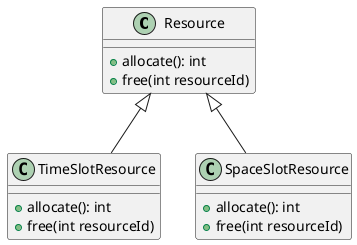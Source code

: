 @startuml
class Resource {
    +allocate(): int
    +free(int resourceId)
}

class TimeSlotResource {
    +allocate(): int
    +free(int resourceId)
}

class SpaceSlotResource {
    +allocate(): int
    +free(int resourceId)
}

Resource <|-- TimeSlotResource
Resource <|-- SpaceSlotResource
@enduml
